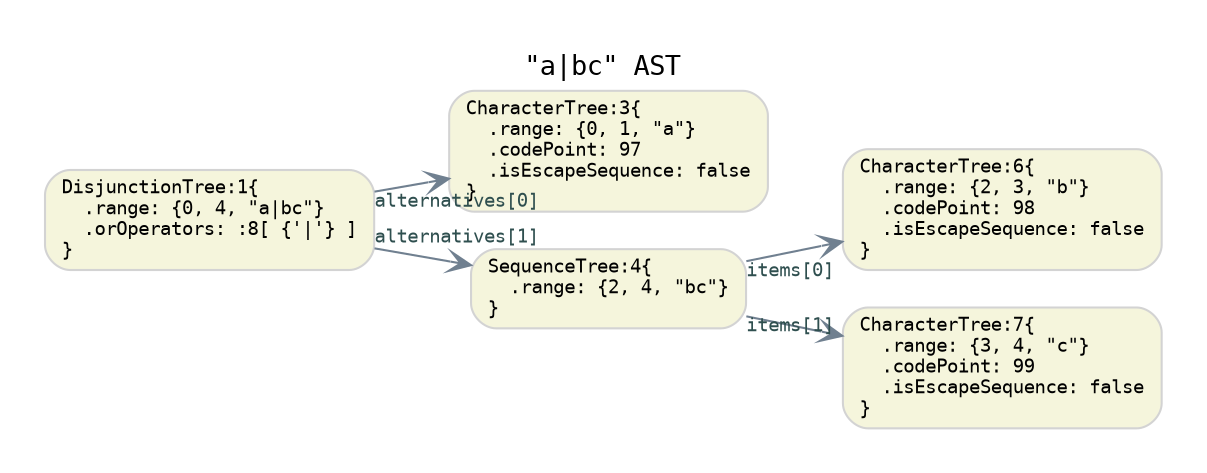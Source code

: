 digraph G {
  rankdir=LR;
  graph [fontname="Monospace", fontsize="13", pad="0.3"]
  labelloc="t";
  label="\"a|bc\" AST";

  // default nodes
  node [fontname="Monospace", fontsize= "9", shape="box", style="rounded,filled", color="LightGray", fillcolor="Beige", fixedsize="false", width="0.75"]
  1[ label="DisjunctionTree:1\{\l  .range: \{0, 4, \"a|bc\"\}\l  .orOperators: :8[ \{'|'\} ]\l\}\l" ]
  3[ label="CharacterTree:3\{\l  .range: \{0, 1, \"a\"\}\l  .codePoint: 97\l  .isEscapeSequence: false\l\}\l" ]
  4[ label="SequenceTree:4\{\l  .range: \{2, 4, \"bc\"\}\l\}\l" ]
  6[ label="CharacterTree:6\{\l  .range: \{2, 3, \"b\"\}\l  .codePoint: 98\l  .isEscapeSequence: false\l\}\l" ]
  7[ label="CharacterTree:7\{\l  .range: \{3, 4, \"c\"\}\l  .codePoint: 99\l  .isEscapeSequence: false\l\}\l" ]

  // default edges
  edge [fontname="Monospace", fontsize="9", style="solid", color="SlateGray", fontcolor="DarkSlateGray", arrowhead="vee", arrowtail="none", dir="both"]
  1 -> 3 [ label="",  taillabel="alternatives[0]" ]
  4 -> 6 [ label="",  taillabel="items[0]" ]
  4 -> 7 [ label="",  taillabel="items[1]" ]
  1 -> 4 [ label="",  taillabel="alternatives[1]" ]
}
